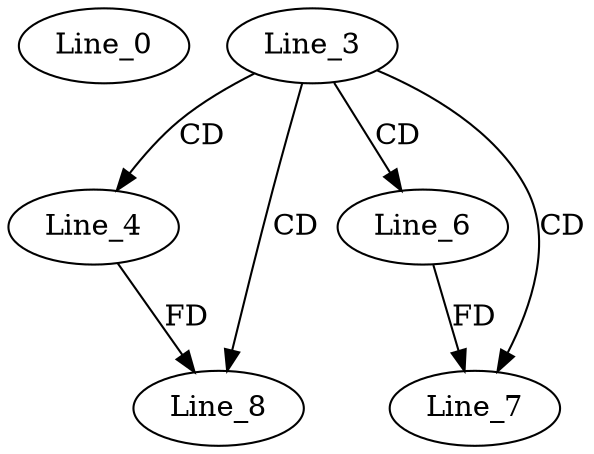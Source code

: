 digraph G {
  Line_0;
  Line_3;
  Line_4;
  Line_6;
  Line_7;
  Line_8;
  Line_8;
  Line_3 -> Line_4 [ label="CD" ];
  Line_3 -> Line_6 [ label="CD" ];
  Line_3 -> Line_7 [ label="CD" ];
  Line_6 -> Line_7 [ label="FD" ];
  Line_3 -> Line_8 [ label="CD" ];
  Line_4 -> Line_8 [ label="FD" ];
}
